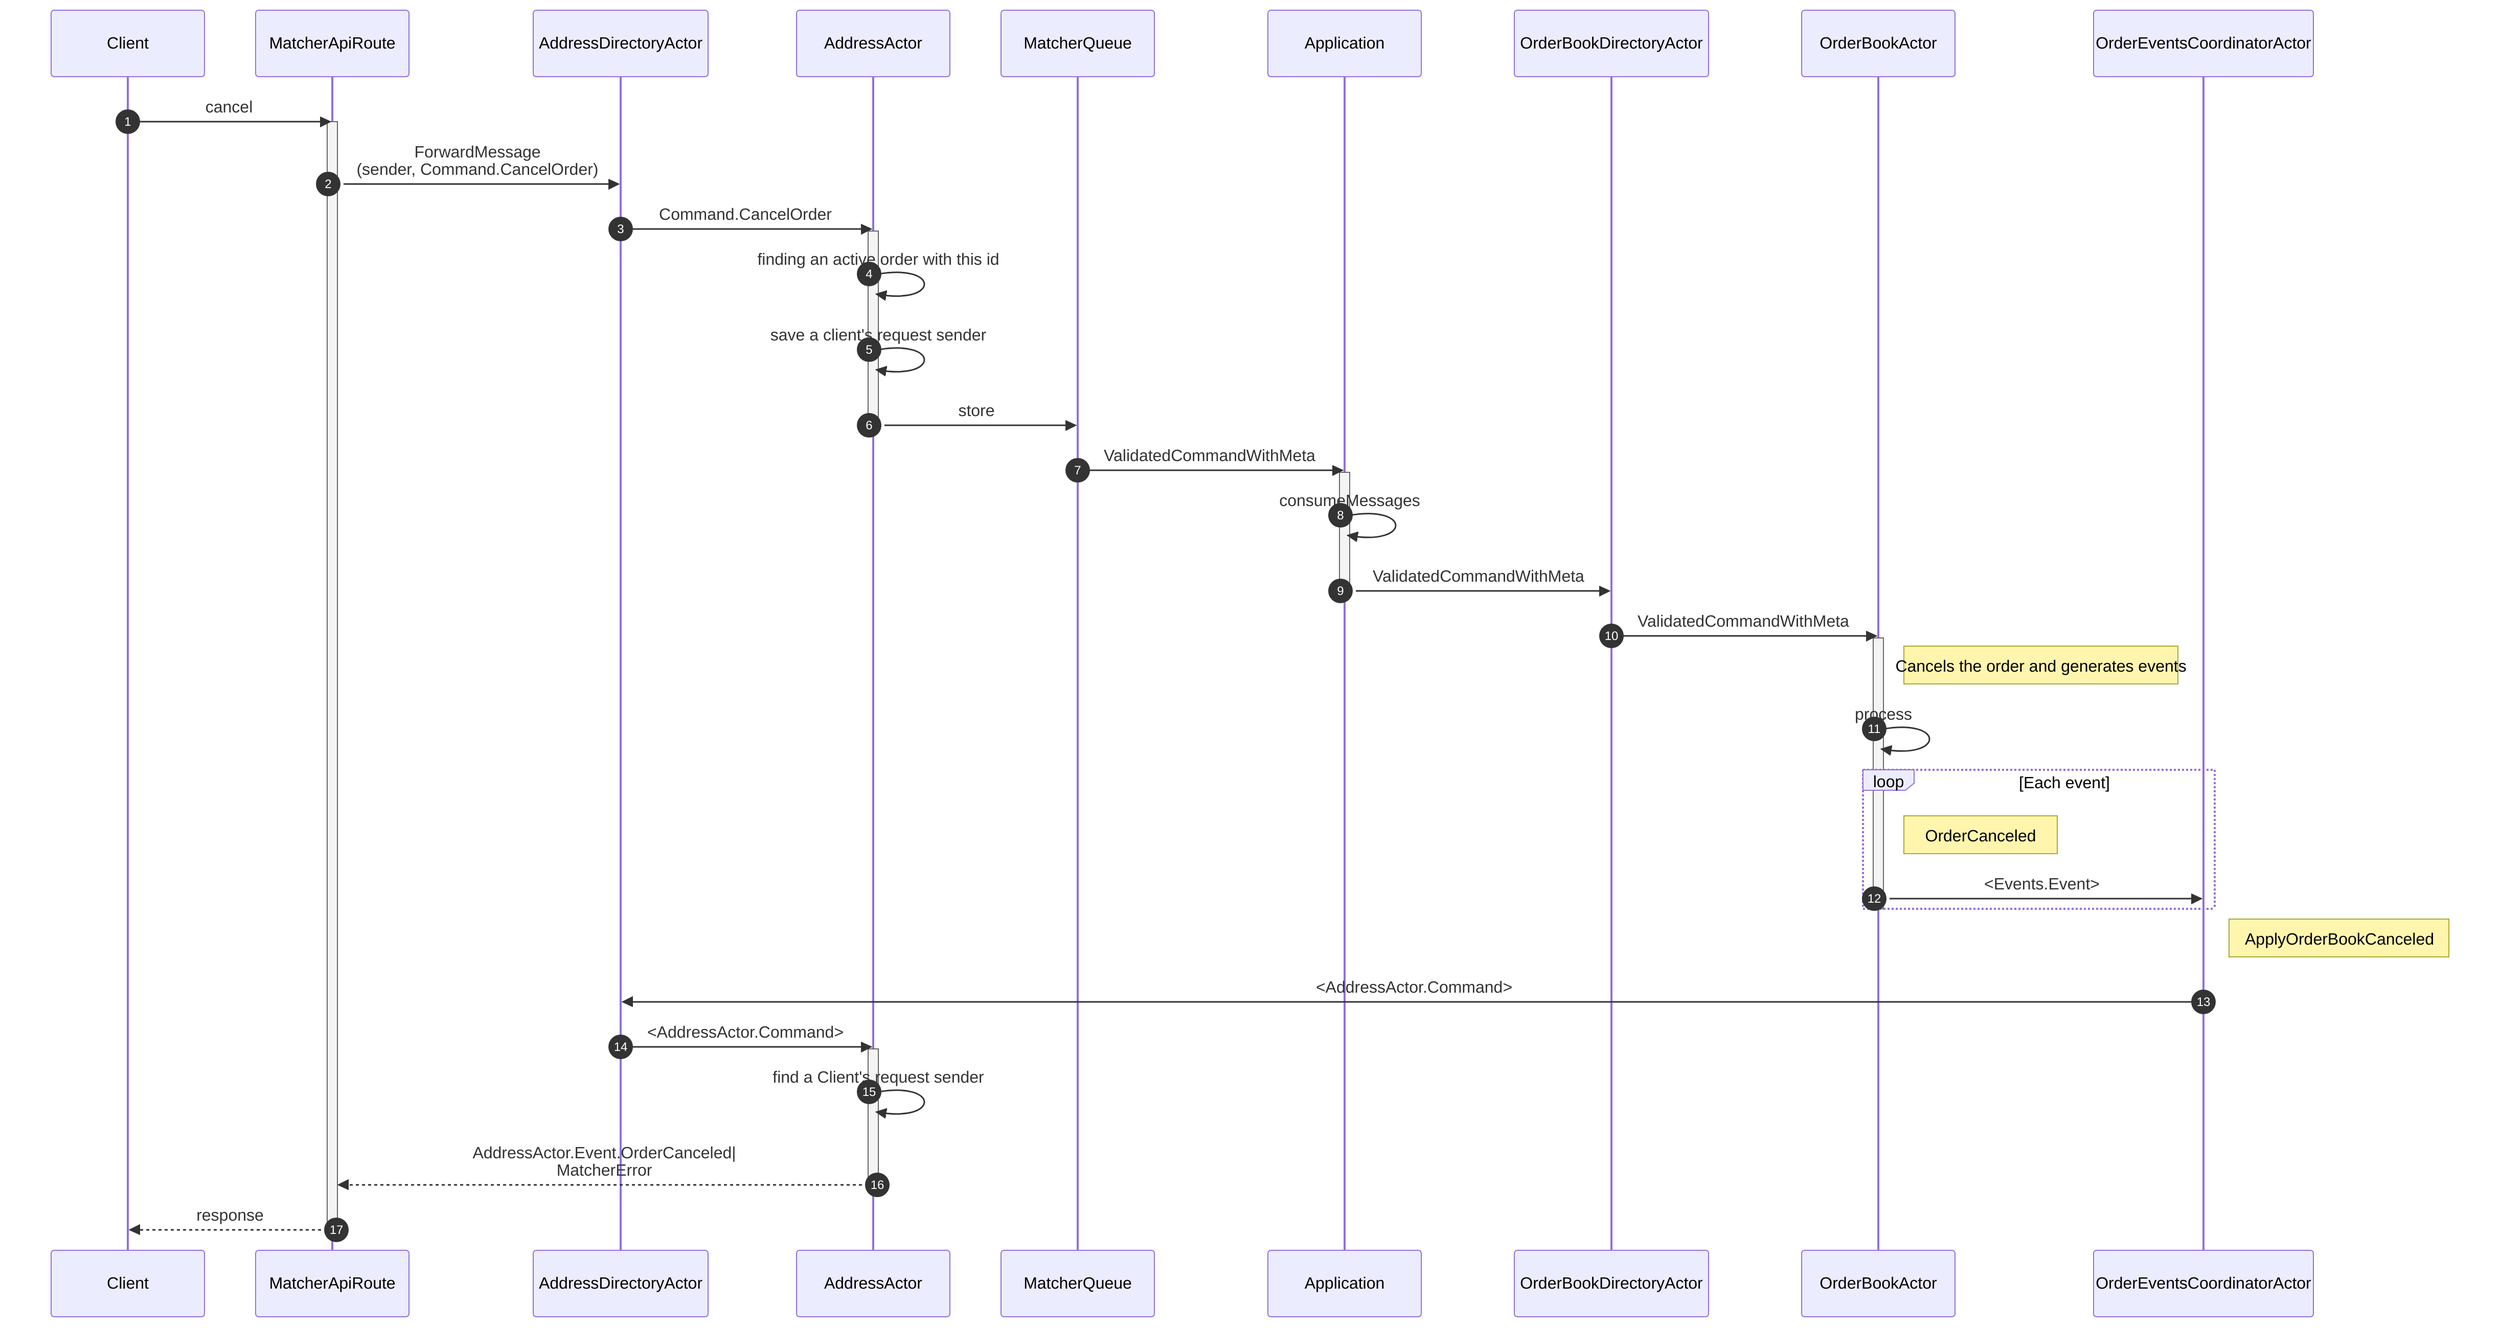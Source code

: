 sequenceDiagram
    %% https://github.com/mermaid-js/mermaid/issues/1800#issuecomment-755722542
    %%{ init: {'sequence': {'useMaxWidth':false}} }%%
    autonumber
    Client->>MatcherApiRoute: cancel
    activate MatcherApiRoute
    MatcherApiRoute->>AddressDirectoryActor: ForwardMessage<br/>(sender, Command.CancelOrder)
    AddressDirectoryActor->>AddressActor: Command.CancelOrder
    activate AddressActor
    AddressActor->>AddressActor: finding an active order with this id
    AddressActor->>AddressActor: save a client's request sender
    AddressActor->>MatcherQueue: store
    deactivate AddressActor
    MatcherQueue->>Application: ValidatedCommandWithMeta
    activate Application
    Application->>Application: consumeMessages
    Application->>OrderBookDirectoryActor: ValidatedCommandWithMeta
    deactivate Application
    OrderBookDirectoryActor->>OrderBookActor: ValidatedCommandWithMeta
    activate OrderBookActor
    Note right of OrderBookActor: Cancels the order and generates events
    OrderBookActor->>OrderBookActor: process
    loop Each event
      Note right of OrderBookActor: OrderCanceled
      OrderBookActor->>OrderEventsCoordinatorActor: <Events.Event>
    end
    deactivate OrderBookActor
    Note right of OrderEventsCoordinatorActor: ApplyOrderBookCanceled
    OrderEventsCoordinatorActor->>AddressDirectoryActor: <AddressActor.Command>
    AddressDirectoryActor->>AddressActor: <AddressActor.Command>
    activate AddressActor
    AddressActor->>AddressActor: find a Client's request sender
    AddressActor-->>MatcherApiRoute: AddressActor.Event.OrderCanceled|<br/>MatcherError
    deactivate AddressActor
    MatcherApiRoute-->>Client: response
    deactivate MatcherApiRoute